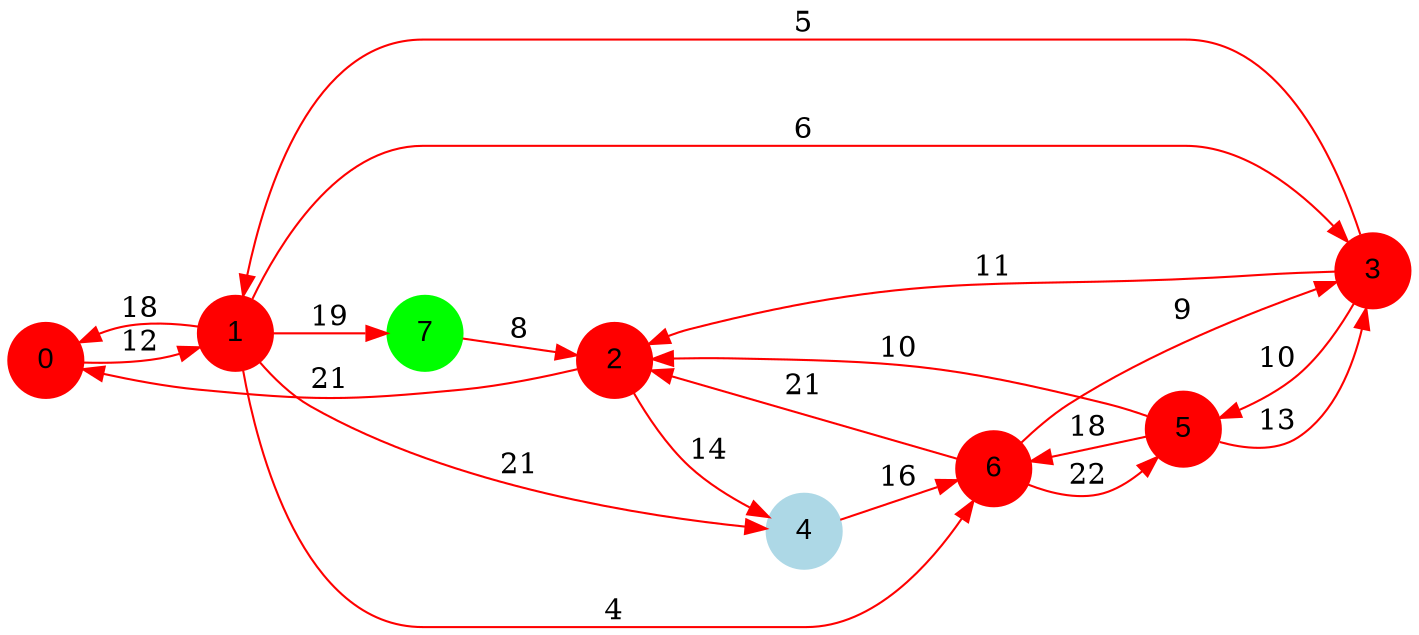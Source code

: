 digraph graphe {
rankdir = LR;
edge [color=red];
0 [fontname="Arial", shape = circle, color=red, style=filled];
1 [fontname="Arial", shape = circle, color=red, style=filled];
2 [fontname="Arial", shape = circle, color=red, style=filled];
3 [fontname="Arial", shape = circle, color=red, style=filled];
4 [fontname="Arial", shape = circle, color=lightblue, style=filled];
5 [fontname="Arial", shape = circle, color=red, style=filled];
6 [fontname="Arial", shape = circle, color=red, style=filled];
7 [fontname="Arial", shape = circle, color=green, style=filled];
	0 -> 1 [label = "12"];
	1 -> 0 [label = "18"];
	1 -> 3 [label = "6"];
	1 -> 4 [label = "21"];
	1 -> 6 [label = "4"];
	1 -> 7 [label = "19"];
	2 -> 0 [label = "21"];
	2 -> 4 [label = "14"];
	3 -> 1 [label = "5"];
	3 -> 2 [label = "11"];
	3 -> 5 [label = "10"];
	4 -> 6 [label = "16"];
	5 -> 2 [label = "10"];
	5 -> 3 [label = "13"];
	5 -> 6 [label = "18"];
	6 -> 2 [label = "21"];
	6 -> 3 [label = "9"];
	6 -> 5 [label = "22"];
	7 -> 2 [label = "8"];
}